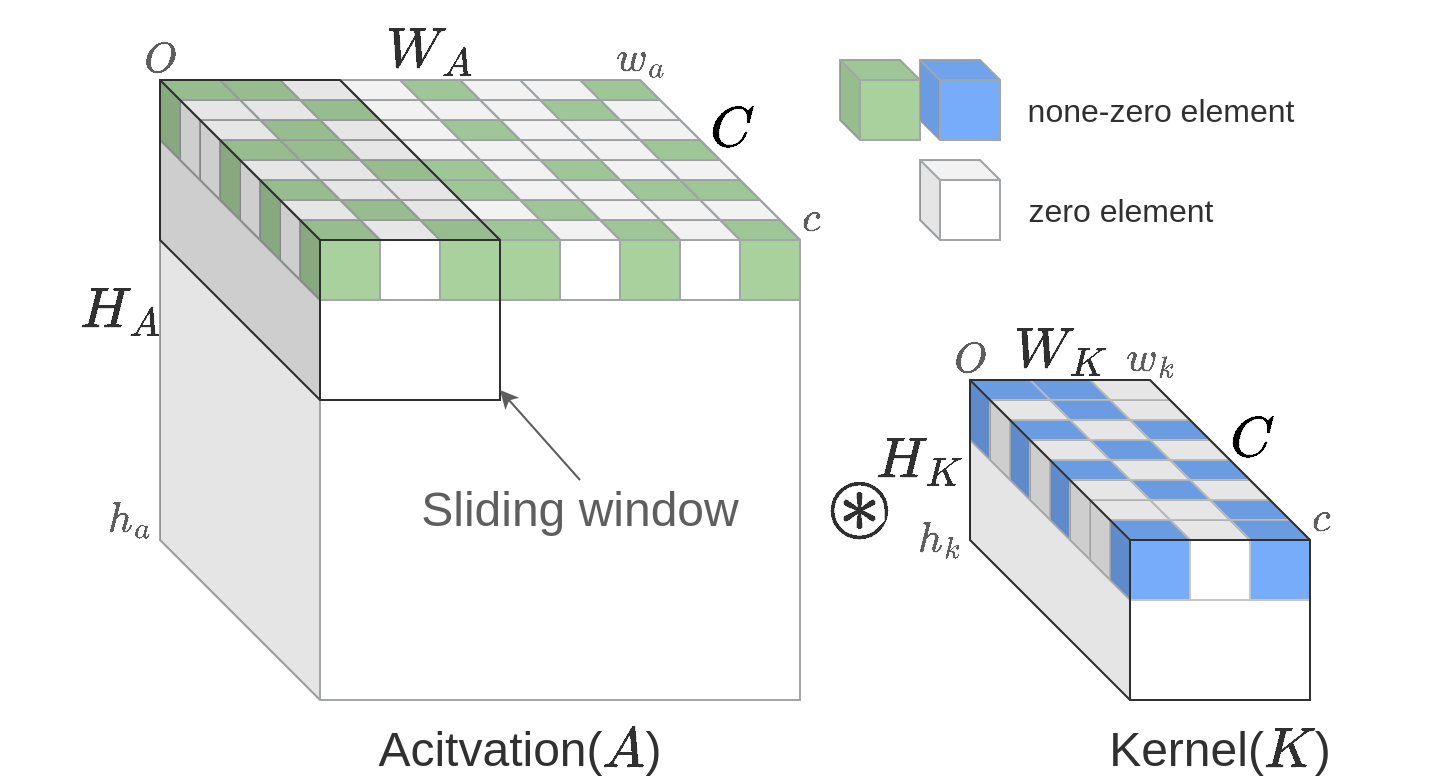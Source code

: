 <mxfile version="26.0.10">
  <diagram name="第 1 页" id="1qyMVIh-5OPETK_NTGqE">
    <mxGraphModel dx="1663" dy="442" grid="1" gridSize="10" guides="1" tooltips="1" connect="1" arrows="1" fold="1" page="1" pageScale="1" pageWidth="827" pageHeight="1169" math="1" shadow="0">
      <root>
        <mxCell id="0" />
        <mxCell id="1" parent="0" />
        <mxCell id="iUH99zcMU_aRpIpPgrOb-38" value="" style="group" vertex="1" connectable="0" parent="1">
          <mxGeometry x="-20" y="110" width="720" height="390" as="geometry" />
        </mxCell>
        <mxCell id="iUH99zcMU_aRpIpPgrOb-34" value="" style="group" vertex="1" connectable="0" parent="iUH99zcMU_aRpIpPgrOb-38">
          <mxGeometry x="420" y="30" width="240" height="90" as="geometry" />
        </mxCell>
        <mxCell id="iUH99zcMU_aRpIpPgrOb-27" value="" style="shape=cube;whiteSpace=wrap;html=1;boundedLbl=1;backgroundOutline=1;darkOpacity=0.05;darkOpacity2=0.1;size=10;strokeColor=#A3A6A9;" vertex="1" parent="iUH99zcMU_aRpIpPgrOb-34">
          <mxGeometry x="40" y="50" width="40" height="40" as="geometry" />
        </mxCell>
        <mxCell id="iUH99zcMU_aRpIpPgrOb-30" value="zero element" style="text;html=1;align=center;verticalAlign=middle;resizable=0;points=[];autosize=1;strokeColor=none;fillColor=none;fontColor=#303030;fontSize=16;" vertex="1" parent="iUH99zcMU_aRpIpPgrOb-34">
          <mxGeometry x="80" y="60" width="120" height="30" as="geometry" />
        </mxCell>
        <mxCell id="iUH99zcMU_aRpIpPgrOb-31" value="" style="shape=cube;whiteSpace=wrap;html=1;boundedLbl=1;backgroundOutline=1;darkOpacity=0.05;darkOpacity2=0.1;size=10;fillColor=#A8D19E;strokeColor=#A3A6A9;" vertex="1" parent="iUH99zcMU_aRpIpPgrOb-34">
          <mxGeometry width="40" height="40" as="geometry" />
        </mxCell>
        <mxCell id="iUH99zcMU_aRpIpPgrOb-32" value="" style="shape=cube;whiteSpace=wrap;html=1;boundedLbl=1;backgroundOutline=1;darkOpacity=0.05;darkOpacity2=0.1;size=10;fillColor=#77ACFA;strokeColor=#A3A6A9;" vertex="1" parent="iUH99zcMU_aRpIpPgrOb-34">
          <mxGeometry x="40" width="40" height="40" as="geometry" />
        </mxCell>
        <mxCell id="iUH99zcMU_aRpIpPgrOb-33" value="none-zero element" style="text;html=1;align=center;verticalAlign=middle;resizable=0;points=[];autosize=1;strokeColor=none;fillColor=none;fontColor=#303030;fontSize=16;" vertex="1" parent="iUH99zcMU_aRpIpPgrOb-34">
          <mxGeometry x="80" y="10" width="160" height="30" as="geometry" />
        </mxCell>
        <mxCell id="iUH99zcMU_aRpIpPgrOb-21" value="Kernel(\(K\))" style="text;html=1;align=center;verticalAlign=middle;whiteSpace=wrap;rounded=0;fontSize=24;fontColor=#303030;" vertex="1" parent="iUH99zcMU_aRpIpPgrOb-38">
          <mxGeometry x="520" y="360" width="180" height="30" as="geometry" />
        </mxCell>
        <mxCell id="iUH99zcMU_aRpIpPgrOb-35" value="" style="group" vertex="1" connectable="0" parent="iUH99zcMU_aRpIpPgrOb-38">
          <mxGeometry x="400" y="155" width="295" height="195" as="geometry" />
        </mxCell>
        <mxCell id="iUH99zcMU_aRpIpPgrOb-22" value="$$O$$" style="text;html=1;align=center;verticalAlign=middle;resizable=0;points=[];autosize=1;strokeColor=none;fillColor=none;fontSize=18;fontColor=#5E5E5E;" vertex="1" parent="iUH99zcMU_aRpIpPgrOb-35">
          <mxGeometry x="45" y="5" width="80" height="40" as="geometry" />
        </mxCell>
        <mxCell id="iUH99zcMU_aRpIpPgrOb-12" value="$$w_k$$" style="text;html=1;align=center;verticalAlign=middle;resizable=0;points=[];autosize=1;strokeColor=none;fillColor=none;fontSize=18;fontColor=#5E5E5E;" vertex="1" parent="iUH99zcMU_aRpIpPgrOb-35">
          <mxGeometry x="125" y="5" width="100" height="40" as="geometry" />
        </mxCell>
        <mxCell id="iUH99zcMU_aRpIpPgrOb-6" value="$$H_K$$" style="text;html=1;align=center;verticalAlign=middle;resizable=0;points=[];autosize=1;strokeColor=none;fillColor=none;fontSize=24;fontColor=#303030;" vertex="1" parent="iUH99zcMU_aRpIpPgrOb-35">
          <mxGeometry y="55" width="120" height="40" as="geometry" />
        </mxCell>
        <mxCell id="ZZ2-Vk3kk8kp50ai1rFV-563" value="" style="shape=cube;whiteSpace=wrap;html=1;boundedLbl=1;backgroundOutline=1;darkOpacity=0.05;darkOpacity2=0.1;size=10;strokeColor=#C6C6C6;" parent="iUH99zcMU_aRpIpPgrOb-35" vertex="1">
          <mxGeometry x="145" y="35" width="40" height="40" as="geometry" />
        </mxCell>
        <mxCell id="ZZ2-Vk3kk8kp50ai1rFV-564" value="" style="shape=cube;whiteSpace=wrap;html=1;boundedLbl=1;backgroundOutline=1;darkOpacity=0.05;darkOpacity2=0.1;size=10;strokeColor=#C6C6C6;" parent="iUH99zcMU_aRpIpPgrOb-35" vertex="1">
          <mxGeometry x="155" y="45" width="40" height="40" as="geometry" />
        </mxCell>
        <mxCell id="ZZ2-Vk3kk8kp50ai1rFV-565" value="" style="shape=cube;whiteSpace=wrap;html=1;boundedLbl=1;backgroundOutline=1;darkOpacity=0.05;darkOpacity2=0.1;size=10;fillColor=#77ACFA;strokeColor=#C6C6C6;" parent="iUH99zcMU_aRpIpPgrOb-35" vertex="1">
          <mxGeometry x="165" y="55" width="40" height="40" as="geometry" />
        </mxCell>
        <mxCell id="ZZ2-Vk3kk8kp50ai1rFV-566" value="" style="shape=cube;whiteSpace=wrap;html=1;boundedLbl=1;backgroundOutline=1;darkOpacity=0.05;darkOpacity2=0.1;size=10;strokeColor=#C6C6C6;" parent="iUH99zcMU_aRpIpPgrOb-35" vertex="1">
          <mxGeometry x="175" y="65" width="40" height="40" as="geometry" />
        </mxCell>
        <mxCell id="ZZ2-Vk3kk8kp50ai1rFV-575" value="" style="shape=cube;whiteSpace=wrap;html=1;boundedLbl=1;backgroundOutline=1;darkOpacity=0.05;darkOpacity2=0.1;size=10;fillColor=#77ACFA;strokeColor=#C6C6C6;" parent="iUH99zcMU_aRpIpPgrOb-35" vertex="1">
          <mxGeometry x="185" y="75" width="40" height="40" as="geometry" />
        </mxCell>
        <mxCell id="ZZ2-Vk3kk8kp50ai1rFV-576" value="" style="shape=cube;whiteSpace=wrap;html=1;boundedLbl=1;backgroundOutline=1;darkOpacity=0.05;darkOpacity2=0.1;size=10;strokeColor=#C6C6C6;" parent="iUH99zcMU_aRpIpPgrOb-35" vertex="1">
          <mxGeometry x="195" y="85" width="40" height="40" as="geometry" />
        </mxCell>
        <mxCell id="ZZ2-Vk3kk8kp50ai1rFV-577" value="" style="shape=cube;whiteSpace=wrap;html=1;boundedLbl=1;backgroundOutline=1;darkOpacity=0.05;darkOpacity2=0.1;size=10;fillColor=#77ACFA;strokeColor=#C6C6C6;" parent="iUH99zcMU_aRpIpPgrOb-35" vertex="1">
          <mxGeometry x="205" y="95" width="40" height="40" as="geometry" />
        </mxCell>
        <mxCell id="ZZ2-Vk3kk8kp50ai1rFV-578" value="" style="shape=cube;whiteSpace=wrap;html=1;boundedLbl=1;backgroundOutline=1;darkOpacity=0.05;darkOpacity2=0.1;size=10;fillColor=#77ACFA;strokeColor=#C6C6C6;" parent="iUH99zcMU_aRpIpPgrOb-35" vertex="1">
          <mxGeometry x="215" y="105" width="40" height="40" as="geometry" />
        </mxCell>
        <mxCell id="ZZ2-Vk3kk8kp50ai1rFV-579" value="" style="shape=cube;whiteSpace=wrap;html=1;boundedLbl=1;backgroundOutline=1;darkOpacity=0.05;darkOpacity2=0.1;size=10;fillColor=#77ACFA;strokeColor=#C6C6C6;" parent="iUH99zcMU_aRpIpPgrOb-35" vertex="1">
          <mxGeometry x="115" y="35" width="40" height="40" as="geometry" />
        </mxCell>
        <mxCell id="ZZ2-Vk3kk8kp50ai1rFV-580" value="" style="shape=cube;whiteSpace=wrap;html=1;boundedLbl=1;backgroundOutline=1;darkOpacity=0.05;darkOpacity2=0.1;size=10;fillColor=#77ACFA;strokeColor=#C6C6C6;" parent="iUH99zcMU_aRpIpPgrOb-35" vertex="1">
          <mxGeometry x="125" y="45" width="40" height="40" as="geometry" />
        </mxCell>
        <mxCell id="ZZ2-Vk3kk8kp50ai1rFV-581" value="" style="shape=cube;whiteSpace=wrap;html=1;boundedLbl=1;backgroundOutline=1;darkOpacity=0.05;darkOpacity2=0.1;size=10;strokeColor=#C6C6C6;" parent="iUH99zcMU_aRpIpPgrOb-35" vertex="1">
          <mxGeometry x="135" y="55" width="40" height="40" as="geometry" />
        </mxCell>
        <mxCell id="ZZ2-Vk3kk8kp50ai1rFV-582" value="" style="shape=cube;whiteSpace=wrap;html=1;boundedLbl=1;backgroundOutline=1;darkOpacity=0.05;darkOpacity2=0.1;size=10;fillColor=#77ACFA;strokeColor=#C6C6C6;" parent="iUH99zcMU_aRpIpPgrOb-35" vertex="1">
          <mxGeometry x="145" y="65" width="40" height="40" as="geometry" />
        </mxCell>
        <mxCell id="ZZ2-Vk3kk8kp50ai1rFV-583" value="" style="shape=cube;whiteSpace=wrap;html=1;boundedLbl=1;backgroundOutline=1;darkOpacity=0.05;darkOpacity2=0.1;size=10;strokeColor=#C6C6C6;" parent="iUH99zcMU_aRpIpPgrOb-35" vertex="1">
          <mxGeometry x="155" y="75" width="40" height="40" as="geometry" />
        </mxCell>
        <mxCell id="ZZ2-Vk3kk8kp50ai1rFV-584" value="" style="shape=cube;whiteSpace=wrap;html=1;boundedLbl=1;backgroundOutline=1;darkOpacity=0.05;darkOpacity2=0.1;size=10;fillColor=#77ACFA;strokeColor=#C6C6C6;" parent="iUH99zcMU_aRpIpPgrOb-35" vertex="1">
          <mxGeometry x="165" y="85" width="40" height="40" as="geometry" />
        </mxCell>
        <mxCell id="ZZ2-Vk3kk8kp50ai1rFV-585" value="" style="shape=cube;whiteSpace=wrap;html=1;boundedLbl=1;backgroundOutline=1;darkOpacity=0.05;darkOpacity2=0.1;size=10;strokeColor=#C6C6C6;" parent="iUH99zcMU_aRpIpPgrOb-35" vertex="1">
          <mxGeometry x="175" y="95" width="40" height="40" as="geometry" />
        </mxCell>
        <mxCell id="ZZ2-Vk3kk8kp50ai1rFV-586" value="" style="shape=cube;whiteSpace=wrap;html=1;boundedLbl=1;backgroundOutline=1;darkOpacity=0.05;darkOpacity2=0.1;size=10;strokeColor=#C6C6C6;" parent="iUH99zcMU_aRpIpPgrOb-35" vertex="1">
          <mxGeometry x="185" y="105" width="40" height="40" as="geometry" />
        </mxCell>
        <mxCell id="ZZ2-Vk3kk8kp50ai1rFV-587" value="" style="shape=cube;whiteSpace=wrap;html=1;boundedLbl=1;backgroundOutline=1;darkOpacity=0.05;darkOpacity2=0.1;size=10;fillColor=#77ACFA;strokeColor=#C6C6C6;" parent="iUH99zcMU_aRpIpPgrOb-35" vertex="1">
          <mxGeometry x="85" y="35" width="40" height="40" as="geometry" />
        </mxCell>
        <mxCell id="ZZ2-Vk3kk8kp50ai1rFV-588" value="" style="shape=cube;whiteSpace=wrap;html=1;boundedLbl=1;backgroundOutline=1;darkOpacity=0.05;darkOpacity2=0.1;size=10;strokeColor=#C6C6C6;" parent="iUH99zcMU_aRpIpPgrOb-35" vertex="1">
          <mxGeometry x="95" y="45" width="40" height="40" as="geometry" />
        </mxCell>
        <mxCell id="ZZ2-Vk3kk8kp50ai1rFV-589" value="" style="shape=cube;whiteSpace=wrap;html=1;boundedLbl=1;backgroundOutline=1;darkOpacity=0.05;darkOpacity2=0.1;size=10;fillColor=#77ACFA;strokeColor=#C6C6C6;" parent="iUH99zcMU_aRpIpPgrOb-35" vertex="1">
          <mxGeometry x="105" y="55" width="40" height="40" as="geometry" />
        </mxCell>
        <mxCell id="ZZ2-Vk3kk8kp50ai1rFV-590" value="" style="shape=cube;whiteSpace=wrap;html=1;boundedLbl=1;backgroundOutline=1;darkOpacity=0.05;darkOpacity2=0.1;size=10;strokeColor=#C6C6C6;" parent="iUH99zcMU_aRpIpPgrOb-35" vertex="1">
          <mxGeometry x="115" y="65" width="40" height="40" as="geometry" />
        </mxCell>
        <mxCell id="ZZ2-Vk3kk8kp50ai1rFV-591" value="" style="shape=cube;whiteSpace=wrap;html=1;boundedLbl=1;backgroundOutline=1;darkOpacity=0.05;darkOpacity2=0.1;size=10;fillColor=#77ACFA;strokeColor=#C6C6C6;" parent="iUH99zcMU_aRpIpPgrOb-35" vertex="1">
          <mxGeometry x="125" y="75" width="40" height="40" as="geometry" />
        </mxCell>
        <mxCell id="ZZ2-Vk3kk8kp50ai1rFV-592" value="" style="shape=cube;whiteSpace=wrap;html=1;boundedLbl=1;backgroundOutline=1;darkOpacity=0.05;darkOpacity2=0.1;size=10;fillColor=#FFFFFF;strokeColor=#C6C6C6;" parent="iUH99zcMU_aRpIpPgrOb-35" vertex="1">
          <mxGeometry x="135" y="85" width="40" height="40" as="geometry" />
        </mxCell>
        <mxCell id="ZZ2-Vk3kk8kp50ai1rFV-593" value="" style="shape=cube;whiteSpace=wrap;html=1;boundedLbl=1;backgroundOutline=1;darkOpacity=0.05;darkOpacity2=0.1;size=10;strokeColor=#C6C6C6;" parent="iUH99zcMU_aRpIpPgrOb-35" vertex="1">
          <mxGeometry x="145" y="95" width="40" height="40" as="geometry" />
        </mxCell>
        <mxCell id="ZZ2-Vk3kk8kp50ai1rFV-594" value="" style="shape=cube;whiteSpace=wrap;html=1;boundedLbl=1;backgroundOutline=1;darkOpacity=0.05;darkOpacity2=0.1;size=10;fillColor=#77ACFA;strokeColor=#C6C6C6;" parent="iUH99zcMU_aRpIpPgrOb-35" vertex="1">
          <mxGeometry x="155" y="105" width="40" height="40" as="geometry" />
        </mxCell>
        <mxCell id="ZZ2-Vk3kk8kp50ai1rFV-595" value="" style="shape=cube;whiteSpace=wrap;html=1;boundedLbl=1;backgroundOutline=1;darkOpacity=0.05;darkOpacity2=0.1;size=80;strokeColor=#303030;fillColor=none;" parent="iUH99zcMU_aRpIpPgrOb-35" vertex="1">
          <mxGeometry x="85" y="35" width="170" height="160" as="geometry" />
        </mxCell>
        <mxCell id="iUH99zcMU_aRpIpPgrOb-4" value="$$W_K$$" style="text;html=1;align=center;verticalAlign=middle;resizable=0;points=[];autosize=1;strokeColor=none;fillColor=none;fontSize=24;fontColor=#303030;" vertex="1" parent="iUH99zcMU_aRpIpPgrOb-35">
          <mxGeometry x="65" width="130" height="40" as="geometry" />
        </mxCell>
        <mxCell id="iUH99zcMU_aRpIpPgrOb-5" value="$$C$$" style="text;html=1;align=center;verticalAlign=middle;resizable=0;points=[];autosize=1;strokeColor=none;fillColor=none;fontSize=24;" vertex="1" parent="iUH99zcMU_aRpIpPgrOb-35">
          <mxGeometry x="180" y="45" width="90" height="40" as="geometry" />
        </mxCell>
        <mxCell id="iUH99zcMU_aRpIpPgrOb-13" value="$$c$$" style="text;html=1;align=center;verticalAlign=middle;resizable=0;points=[];autosize=1;strokeColor=none;fillColor=none;fontSize=18;fontColor=#5E5E5E;" vertex="1" parent="iUH99zcMU_aRpIpPgrOb-35">
          <mxGeometry x="225" y="85" width="70" height="40" as="geometry" />
        </mxCell>
        <mxCell id="iUH99zcMU_aRpIpPgrOb-14" value="$$h_k$$" style="text;html=1;align=center;verticalAlign=middle;resizable=0;points=[];autosize=1;strokeColor=none;fillColor=none;fontSize=18;fontColor=#5E5E5E;" vertex="1" parent="iUH99zcMU_aRpIpPgrOb-35">
          <mxGeometry x="25" y="95" width="90" height="40" as="geometry" />
        </mxCell>
        <mxCell id="iUH99zcMU_aRpIpPgrOb-26" value="$$\circledast$$" style="text;html=1;align=center;verticalAlign=middle;whiteSpace=wrap;rounded=0;fontSize=36;fontColor=#303030;" vertex="1" parent="iUH99zcMU_aRpIpPgrOb-35">
          <mxGeometry y="82.5" width="60" height="30" as="geometry" />
        </mxCell>
        <mxCell id="iUH99zcMU_aRpIpPgrOb-19" value="Acitvation(\(A\))" style="text;html=1;align=center;verticalAlign=middle;whiteSpace=wrap;rounded=0;fontSize=24;fontColor=#303030;" vertex="1" parent="iUH99zcMU_aRpIpPgrOb-38">
          <mxGeometry x="170" y="360" width="180" height="30" as="geometry" />
        </mxCell>
        <mxCell id="iUH99zcMU_aRpIpPgrOb-36" value="" style="group" vertex="1" connectable="0" parent="iUH99zcMU_aRpIpPgrOb-38">
          <mxGeometry width="473.5" height="350" as="geometry" />
        </mxCell>
        <mxCell id="ZZ2-Vk3kk8kp50ai1rFV-561" value="" style="shape=cube;whiteSpace=wrap;html=1;boundedLbl=1;backgroundOutline=1;darkOpacity=0.05;darkOpacity2=0.1;size=80;strokeColor=#A3A6A9;" parent="iUH99zcMU_aRpIpPgrOb-36" vertex="1">
          <mxGeometry x="80" y="40" width="320" height="310" as="geometry" />
        </mxCell>
        <mxCell id="ZZ2-Vk3kk8kp50ai1rFV-2" value="" style="shape=cube;whiteSpace=wrap;html=1;boundedLbl=1;backgroundOutline=1;darkOpacity=0.05;darkOpacity2=0.1;size=10;fillColor=#A8D19E;strokeColor=#A3A6A9;" parent="iUH99zcMU_aRpIpPgrOb-36" vertex="1">
          <mxGeometry x="290" y="40" width="40" height="40" as="geometry" />
        </mxCell>
        <mxCell id="ZZ2-Vk3kk8kp50ai1rFV-8" value="" style="shape=cube;whiteSpace=wrap;html=1;boundedLbl=1;backgroundOutline=1;darkOpacity=0.05;darkOpacity2=0.1;size=10;strokeColor=#A3A6A9;" parent="iUH99zcMU_aRpIpPgrOb-36" vertex="1">
          <mxGeometry x="300" y="50" width="40" height="40" as="geometry" />
        </mxCell>
        <mxCell id="ZZ2-Vk3kk8kp50ai1rFV-9" value="" style="shape=cube;whiteSpace=wrap;html=1;boundedLbl=1;backgroundOutline=1;darkOpacity=0.05;darkOpacity2=0.1;size=10;strokeColor=#A3A6A9;" parent="iUH99zcMU_aRpIpPgrOb-36" vertex="1">
          <mxGeometry x="310" y="60" width="40" height="40" as="geometry" />
        </mxCell>
        <mxCell id="ZZ2-Vk3kk8kp50ai1rFV-10" value="" style="shape=cube;whiteSpace=wrap;html=1;boundedLbl=1;backgroundOutline=1;darkOpacity=0.05;darkOpacity2=0.1;size=10;strokeColor=#A3A6A9;" parent="iUH99zcMU_aRpIpPgrOb-36" vertex="1">
          <mxGeometry x="320" y="70" width="40" height="40" as="geometry" />
        </mxCell>
        <mxCell id="ZZ2-Vk3kk8kp50ai1rFV-11" value="" style="shape=cube;whiteSpace=wrap;html=1;boundedLbl=1;backgroundOutline=1;darkOpacity=0.05;darkOpacity2=0.1;size=10;strokeColor=#A3A6A9;" parent="iUH99zcMU_aRpIpPgrOb-36" vertex="1">
          <mxGeometry x="330" y="80" width="40" height="40" as="geometry" />
        </mxCell>
        <mxCell id="ZZ2-Vk3kk8kp50ai1rFV-12" value="" style="shape=cube;whiteSpace=wrap;html=1;boundedLbl=1;backgroundOutline=1;darkOpacity=0.05;darkOpacity2=0.1;size=10;strokeColor=#A3A6A9;" parent="iUH99zcMU_aRpIpPgrOb-36" vertex="1">
          <mxGeometry x="340" y="90" width="40" height="40" as="geometry" />
        </mxCell>
        <mxCell id="ZZ2-Vk3kk8kp50ai1rFV-13" value="" style="shape=cube;whiteSpace=wrap;html=1;boundedLbl=1;backgroundOutline=1;darkOpacity=0.05;darkOpacity2=0.1;size=10;strokeColor=#A3A6A9;" parent="iUH99zcMU_aRpIpPgrOb-36" vertex="1">
          <mxGeometry x="350" y="100" width="40" height="40" as="geometry" />
        </mxCell>
        <mxCell id="ZZ2-Vk3kk8kp50ai1rFV-14" value="" style="shape=cube;whiteSpace=wrap;html=1;boundedLbl=1;backgroundOutline=1;darkOpacity=0.05;darkOpacity2=0.1;size=10;strokeColor=#A3A6A9;" parent="iUH99zcMU_aRpIpPgrOb-36" vertex="1">
          <mxGeometry x="360" y="110" width="40" height="40" as="geometry" />
        </mxCell>
        <mxCell id="ZZ2-Vk3kk8kp50ai1rFV-15" value="" style="shape=cube;whiteSpace=wrap;html=1;boundedLbl=1;backgroundOutline=1;darkOpacity=0.05;darkOpacity2=0.1;size=10;strokeColor=#A3A6A9;" parent="iUH99zcMU_aRpIpPgrOb-36" vertex="1">
          <mxGeometry x="300" y="50" width="40" height="40" as="geometry" />
        </mxCell>
        <mxCell id="ZZ2-Vk3kk8kp50ai1rFV-16" value="" style="shape=cube;whiteSpace=wrap;html=1;boundedLbl=1;backgroundOutline=1;darkOpacity=0.05;darkOpacity2=0.1;size=10;strokeColor=#A3A6A9;" parent="iUH99zcMU_aRpIpPgrOb-36" vertex="1">
          <mxGeometry x="310" y="60" width="40" height="40" as="geometry" />
        </mxCell>
        <mxCell id="ZZ2-Vk3kk8kp50ai1rFV-17" value="" style="shape=cube;whiteSpace=wrap;html=1;boundedLbl=1;backgroundOutline=1;darkOpacity=0.05;darkOpacity2=0.1;size=10;fillColor=#A8D19E;strokeColor=#A3A6A9;" parent="iUH99zcMU_aRpIpPgrOb-36" vertex="1">
          <mxGeometry x="320" y="70" width="40" height="40" as="geometry" />
        </mxCell>
        <mxCell id="ZZ2-Vk3kk8kp50ai1rFV-18" value="" style="shape=cube;whiteSpace=wrap;html=1;boundedLbl=1;backgroundOutline=1;darkOpacity=0.05;darkOpacity2=0.1;size=10;strokeColor=#A3A6A9;" parent="iUH99zcMU_aRpIpPgrOb-36" vertex="1">
          <mxGeometry x="330" y="80" width="40" height="40" as="geometry" />
        </mxCell>
        <mxCell id="ZZ2-Vk3kk8kp50ai1rFV-19" value="" style="shape=cube;whiteSpace=wrap;html=1;boundedLbl=1;backgroundOutline=1;darkOpacity=0.05;darkOpacity2=0.1;size=10;fillColor=#A8D19E;strokeColor=#A3A6A9;" parent="iUH99zcMU_aRpIpPgrOb-36" vertex="1">
          <mxGeometry x="340" y="90" width="40" height="40" as="geometry" />
        </mxCell>
        <mxCell id="ZZ2-Vk3kk8kp50ai1rFV-20" value="" style="shape=cube;whiteSpace=wrap;html=1;boundedLbl=1;backgroundOutline=1;darkOpacity=0.05;darkOpacity2=0.1;size=10;strokeColor=#A3A6A9;" parent="iUH99zcMU_aRpIpPgrOb-36" vertex="1">
          <mxGeometry x="350" y="100" width="40" height="40" as="geometry" />
        </mxCell>
        <mxCell id="ZZ2-Vk3kk8kp50ai1rFV-21" value="" style="shape=cube;whiteSpace=wrap;html=1;boundedLbl=1;backgroundOutline=1;darkOpacity=0.05;darkOpacity2=0.1;size=10;fillColor=#A8D19E;strokeColor=#A3A6A9;" parent="iUH99zcMU_aRpIpPgrOb-36" vertex="1">
          <mxGeometry x="360" y="110" width="40" height="40" as="geometry" />
        </mxCell>
        <mxCell id="ZZ2-Vk3kk8kp50ai1rFV-31" value="" style="shape=cube;whiteSpace=wrap;html=1;boundedLbl=1;backgroundOutline=1;darkOpacity=0.05;darkOpacity2=0.1;size=10;strokeColor=#A3A6A9;" parent="iUH99zcMU_aRpIpPgrOb-36" vertex="1">
          <mxGeometry x="260" y="40" width="40" height="40" as="geometry" />
        </mxCell>
        <mxCell id="ZZ2-Vk3kk8kp50ai1rFV-32" value="" style="shape=cube;whiteSpace=wrap;html=1;boundedLbl=1;backgroundOutline=1;darkOpacity=0.05;darkOpacity2=0.1;size=10;strokeColor=#A3A6A9;" parent="iUH99zcMU_aRpIpPgrOb-36" vertex="1">
          <mxGeometry x="270" y="50" width="40" height="40" as="geometry" />
        </mxCell>
        <mxCell id="ZZ2-Vk3kk8kp50ai1rFV-33" value="" style="shape=cube;whiteSpace=wrap;html=1;boundedLbl=1;backgroundOutline=1;darkOpacity=0.05;darkOpacity2=0.1;size=10;strokeColor=#A3A6A9;" parent="iUH99zcMU_aRpIpPgrOb-36" vertex="1">
          <mxGeometry x="280" y="60" width="40" height="40" as="geometry" />
        </mxCell>
        <mxCell id="ZZ2-Vk3kk8kp50ai1rFV-34" value="" style="shape=cube;whiteSpace=wrap;html=1;boundedLbl=1;backgroundOutline=1;darkOpacity=0.05;darkOpacity2=0.1;size=10;strokeColor=#A3A6A9;" parent="iUH99zcMU_aRpIpPgrOb-36" vertex="1">
          <mxGeometry x="290" y="70" width="40" height="40" as="geometry" />
        </mxCell>
        <mxCell id="ZZ2-Vk3kk8kp50ai1rFV-35" value="" style="shape=cube;whiteSpace=wrap;html=1;boundedLbl=1;backgroundOutline=1;darkOpacity=0.05;darkOpacity2=0.1;size=10;strokeColor=#A3A6A9;" parent="iUH99zcMU_aRpIpPgrOb-36" vertex="1">
          <mxGeometry x="300" y="80" width="40" height="40" as="geometry" />
        </mxCell>
        <mxCell id="ZZ2-Vk3kk8kp50ai1rFV-36" value="" style="shape=cube;whiteSpace=wrap;html=1;boundedLbl=1;backgroundOutline=1;darkOpacity=0.05;darkOpacity2=0.1;size=10;strokeColor=#A3A6A9;" parent="iUH99zcMU_aRpIpPgrOb-36" vertex="1">
          <mxGeometry x="310" y="90" width="40" height="40" as="geometry" />
        </mxCell>
        <mxCell id="ZZ2-Vk3kk8kp50ai1rFV-37" value="" style="shape=cube;whiteSpace=wrap;html=1;boundedLbl=1;backgroundOutline=1;darkOpacity=0.05;darkOpacity2=0.1;size=10;strokeColor=#A3A6A9;" parent="iUH99zcMU_aRpIpPgrOb-36" vertex="1">
          <mxGeometry x="320" y="100" width="40" height="40" as="geometry" />
        </mxCell>
        <mxCell id="ZZ2-Vk3kk8kp50ai1rFV-38" value="" style="shape=cube;whiteSpace=wrap;html=1;boundedLbl=1;backgroundOutline=1;darkOpacity=0.05;darkOpacity2=0.1;size=10;strokeColor=#A3A6A9;" parent="iUH99zcMU_aRpIpPgrOb-36" vertex="1">
          <mxGeometry x="330" y="110" width="40" height="40" as="geometry" />
        </mxCell>
        <mxCell id="ZZ2-Vk3kk8kp50ai1rFV-39" value="" style="shape=cube;whiteSpace=wrap;html=1;boundedLbl=1;backgroundOutline=1;darkOpacity=0.05;darkOpacity2=0.1;size=10;fillColor=#A8D19E;strokeColor=#A3A6A9;" parent="iUH99zcMU_aRpIpPgrOb-36" vertex="1">
          <mxGeometry x="270" y="50" width="40" height="40" as="geometry" />
        </mxCell>
        <mxCell id="ZZ2-Vk3kk8kp50ai1rFV-40" value="" style="shape=cube;whiteSpace=wrap;html=1;boundedLbl=1;backgroundOutline=1;darkOpacity=0.05;darkOpacity2=0.1;size=10;strokeColor=#A3A6A9;" parent="iUH99zcMU_aRpIpPgrOb-36" vertex="1">
          <mxGeometry x="280" y="60" width="40" height="40" as="geometry" />
        </mxCell>
        <mxCell id="ZZ2-Vk3kk8kp50ai1rFV-41" value="" style="shape=cube;whiteSpace=wrap;html=1;boundedLbl=1;backgroundOutline=1;darkOpacity=0.05;darkOpacity2=0.1;size=10;strokeColor=#A3A6A9;" parent="iUH99zcMU_aRpIpPgrOb-36" vertex="1">
          <mxGeometry x="290" y="70" width="40" height="40" as="geometry" />
        </mxCell>
        <mxCell id="ZZ2-Vk3kk8kp50ai1rFV-42" value="" style="shape=cube;whiteSpace=wrap;html=1;boundedLbl=1;backgroundOutline=1;darkOpacity=0.05;darkOpacity2=0.1;size=10;strokeColor=#A3A6A9;" parent="iUH99zcMU_aRpIpPgrOb-36" vertex="1">
          <mxGeometry x="300" y="80" width="40" height="40" as="geometry" />
        </mxCell>
        <mxCell id="ZZ2-Vk3kk8kp50ai1rFV-43" value="" style="shape=cube;whiteSpace=wrap;html=1;boundedLbl=1;backgroundOutline=1;darkOpacity=0.05;darkOpacity2=0.1;size=10;fillColor=#A8D19E;strokeColor=#A3A6A9;" parent="iUH99zcMU_aRpIpPgrOb-36" vertex="1">
          <mxGeometry x="310" y="90" width="40" height="40" as="geometry" />
        </mxCell>
        <mxCell id="ZZ2-Vk3kk8kp50ai1rFV-44" value="" style="shape=cube;whiteSpace=wrap;html=1;boundedLbl=1;backgroundOutline=1;darkOpacity=0.05;darkOpacity2=0.1;size=10;strokeColor=#A3A6A9;" parent="iUH99zcMU_aRpIpPgrOb-36" vertex="1">
          <mxGeometry x="320" y="100" width="40" height="40" as="geometry" />
        </mxCell>
        <mxCell id="ZZ2-Vk3kk8kp50ai1rFV-45" value="" style="shape=cube;whiteSpace=wrap;html=1;boundedLbl=1;backgroundOutline=1;darkOpacity=0.05;darkOpacity2=0.1;size=10;strokeColor=#A3A6A9;" parent="iUH99zcMU_aRpIpPgrOb-36" vertex="1">
          <mxGeometry x="330" y="110" width="40" height="40" as="geometry" />
        </mxCell>
        <mxCell id="ZZ2-Vk3kk8kp50ai1rFV-63" value="" style="shape=cube;whiteSpace=wrap;html=1;boundedLbl=1;backgroundOutline=1;darkOpacity=0.05;darkOpacity2=0.1;size=10;strokeColor=#A3A6A9;" parent="iUH99zcMU_aRpIpPgrOb-36" vertex="1">
          <mxGeometry x="230" y="40" width="40" height="40" as="geometry" />
        </mxCell>
        <mxCell id="ZZ2-Vk3kk8kp50ai1rFV-64" value="" style="shape=cube;whiteSpace=wrap;html=1;boundedLbl=1;backgroundOutline=1;darkOpacity=0.05;darkOpacity2=0.1;size=10;strokeColor=#A3A6A9;" parent="iUH99zcMU_aRpIpPgrOb-36" vertex="1">
          <mxGeometry x="240" y="50" width="40" height="40" as="geometry" />
        </mxCell>
        <mxCell id="ZZ2-Vk3kk8kp50ai1rFV-65" value="" style="shape=cube;whiteSpace=wrap;html=1;boundedLbl=1;backgroundOutline=1;darkOpacity=0.05;darkOpacity2=0.1;size=10;strokeColor=#A3A6A9;" parent="iUH99zcMU_aRpIpPgrOb-36" vertex="1">
          <mxGeometry x="250" y="60" width="40" height="40" as="geometry" />
        </mxCell>
        <mxCell id="ZZ2-Vk3kk8kp50ai1rFV-66" value="" style="shape=cube;whiteSpace=wrap;html=1;boundedLbl=1;backgroundOutline=1;darkOpacity=0.05;darkOpacity2=0.1;size=10;strokeColor=#A3A6A9;" parent="iUH99zcMU_aRpIpPgrOb-36" vertex="1">
          <mxGeometry x="260" y="70" width="40" height="40" as="geometry" />
        </mxCell>
        <mxCell id="ZZ2-Vk3kk8kp50ai1rFV-67" value="" style="shape=cube;whiteSpace=wrap;html=1;boundedLbl=1;backgroundOutline=1;darkOpacity=0.05;darkOpacity2=0.1;size=10;strokeColor=#A3A6A9;" parent="iUH99zcMU_aRpIpPgrOb-36" vertex="1">
          <mxGeometry x="270" y="80" width="40" height="40" as="geometry" />
        </mxCell>
        <mxCell id="ZZ2-Vk3kk8kp50ai1rFV-68" value="" style="shape=cube;whiteSpace=wrap;html=1;boundedLbl=1;backgroundOutline=1;darkOpacity=0.05;darkOpacity2=0.1;size=10;strokeColor=#A3A6A9;" parent="iUH99zcMU_aRpIpPgrOb-36" vertex="1">
          <mxGeometry x="280" y="90" width="40" height="40" as="geometry" />
        </mxCell>
        <mxCell id="ZZ2-Vk3kk8kp50ai1rFV-69" value="" style="shape=cube;whiteSpace=wrap;html=1;boundedLbl=1;backgroundOutline=1;darkOpacity=0.05;darkOpacity2=0.1;size=10;strokeColor=#A3A6A9;" parent="iUH99zcMU_aRpIpPgrOb-36" vertex="1">
          <mxGeometry x="290" y="100" width="40" height="40" as="geometry" />
        </mxCell>
        <mxCell id="ZZ2-Vk3kk8kp50ai1rFV-70" value="" style="shape=cube;whiteSpace=wrap;html=1;boundedLbl=1;backgroundOutline=1;darkOpacity=0.05;darkOpacity2=0.1;size=10;strokeColor=#A3A6A9;" parent="iUH99zcMU_aRpIpPgrOb-36" vertex="1">
          <mxGeometry x="300" y="110" width="40" height="40" as="geometry" />
        </mxCell>
        <mxCell id="ZZ2-Vk3kk8kp50ai1rFV-71" value="" style="shape=cube;whiteSpace=wrap;html=1;boundedLbl=1;backgroundOutline=1;darkOpacity=0.05;darkOpacity2=0.1;size=10;strokeColor=#A3A6A9;" parent="iUH99zcMU_aRpIpPgrOb-36" vertex="1">
          <mxGeometry x="240" y="50" width="40" height="40" as="geometry" />
        </mxCell>
        <mxCell id="ZZ2-Vk3kk8kp50ai1rFV-72" value="" style="shape=cube;whiteSpace=wrap;html=1;boundedLbl=1;backgroundOutline=1;darkOpacity=0.05;darkOpacity2=0.1;size=10;strokeColor=#A3A6A9;" parent="iUH99zcMU_aRpIpPgrOb-36" vertex="1">
          <mxGeometry x="250" y="60" width="40" height="40" as="geometry" />
        </mxCell>
        <mxCell id="ZZ2-Vk3kk8kp50ai1rFV-73" value="" style="shape=cube;whiteSpace=wrap;html=1;boundedLbl=1;backgroundOutline=1;darkOpacity=0.05;darkOpacity2=0.1;size=10;strokeColor=#A3A6A9;" parent="iUH99zcMU_aRpIpPgrOb-36" vertex="1">
          <mxGeometry x="260" y="70" width="40" height="40" as="geometry" />
        </mxCell>
        <mxCell id="ZZ2-Vk3kk8kp50ai1rFV-74" value="" style="shape=cube;whiteSpace=wrap;html=1;boundedLbl=1;backgroundOutline=1;darkOpacity=0.05;darkOpacity2=0.1;size=10;fillColor=#A8D19E;strokeColor=#A3A6A9;" parent="iUH99zcMU_aRpIpPgrOb-36" vertex="1">
          <mxGeometry x="270" y="80" width="40" height="40" as="geometry" />
        </mxCell>
        <mxCell id="ZZ2-Vk3kk8kp50ai1rFV-75" value="" style="shape=cube;whiteSpace=wrap;html=1;boundedLbl=1;backgroundOutline=1;darkOpacity=0.05;darkOpacity2=0.1;size=10;strokeColor=#A3A6A9;" parent="iUH99zcMU_aRpIpPgrOb-36" vertex="1">
          <mxGeometry x="280" y="90" width="40" height="40" as="geometry" />
        </mxCell>
        <mxCell id="ZZ2-Vk3kk8kp50ai1rFV-76" value="" style="shape=cube;whiteSpace=wrap;html=1;boundedLbl=1;backgroundOutline=1;darkOpacity=0.05;darkOpacity2=0.1;size=10;strokeColor=#A3A6A9;" parent="iUH99zcMU_aRpIpPgrOb-36" vertex="1">
          <mxGeometry x="290" y="100" width="40" height="40" as="geometry" />
        </mxCell>
        <mxCell id="ZZ2-Vk3kk8kp50ai1rFV-77" value="" style="shape=cube;whiteSpace=wrap;html=1;boundedLbl=1;backgroundOutline=1;darkOpacity=0.05;darkOpacity2=0.1;size=10;fillColor=#A8D19E;strokeColor=#A3A6A9;" parent="iUH99zcMU_aRpIpPgrOb-36" vertex="1">
          <mxGeometry x="300" y="110" width="40" height="40" as="geometry" />
        </mxCell>
        <mxCell id="ZZ2-Vk3kk8kp50ai1rFV-79" value="" style="shape=cube;whiteSpace=wrap;html=1;boundedLbl=1;backgroundOutline=1;darkOpacity=0.05;darkOpacity2=0.1;size=10;fillColor=#A8D19E;strokeColor=#A3A6A9;" parent="iUH99zcMU_aRpIpPgrOb-36" vertex="1">
          <mxGeometry x="200" y="40" width="40" height="40" as="geometry" />
        </mxCell>
        <mxCell id="ZZ2-Vk3kk8kp50ai1rFV-80" value="" style="shape=cube;whiteSpace=wrap;html=1;boundedLbl=1;backgroundOutline=1;darkOpacity=0.05;darkOpacity2=0.1;size=10;strokeColor=#A3A6A9;" parent="iUH99zcMU_aRpIpPgrOb-36" vertex="1">
          <mxGeometry x="210" y="50" width="40" height="40" as="geometry" />
        </mxCell>
        <mxCell id="ZZ2-Vk3kk8kp50ai1rFV-81" value="" style="shape=cube;whiteSpace=wrap;html=1;boundedLbl=1;backgroundOutline=1;darkOpacity=0.05;darkOpacity2=0.1;size=10;strokeColor=#A3A6A9;" parent="iUH99zcMU_aRpIpPgrOb-36" vertex="1">
          <mxGeometry x="220" y="60" width="40" height="40" as="geometry" />
        </mxCell>
        <mxCell id="ZZ2-Vk3kk8kp50ai1rFV-82" value="" style="shape=cube;whiteSpace=wrap;html=1;boundedLbl=1;backgroundOutline=1;darkOpacity=0.05;darkOpacity2=0.1;size=10;strokeColor=#A3A6A9;" parent="iUH99zcMU_aRpIpPgrOb-36" vertex="1">
          <mxGeometry x="230" y="70" width="40" height="40" as="geometry" />
        </mxCell>
        <mxCell id="ZZ2-Vk3kk8kp50ai1rFV-83" value="" style="shape=cube;whiteSpace=wrap;html=1;boundedLbl=1;backgroundOutline=1;darkOpacity=0.05;darkOpacity2=0.1;size=10;strokeColor=#A3A6A9;" parent="iUH99zcMU_aRpIpPgrOb-36" vertex="1">
          <mxGeometry x="240" y="80" width="40" height="40" as="geometry" />
        </mxCell>
        <mxCell id="ZZ2-Vk3kk8kp50ai1rFV-84" value="" style="shape=cube;whiteSpace=wrap;html=1;boundedLbl=1;backgroundOutline=1;darkOpacity=0.05;darkOpacity2=0.1;size=10;strokeColor=#A3A6A9;" parent="iUH99zcMU_aRpIpPgrOb-36" vertex="1">
          <mxGeometry x="250" y="90" width="40" height="40" as="geometry" />
        </mxCell>
        <mxCell id="ZZ2-Vk3kk8kp50ai1rFV-85" value="" style="shape=cube;whiteSpace=wrap;html=1;boundedLbl=1;backgroundOutline=1;darkOpacity=0.05;darkOpacity2=0.1;size=10;strokeColor=#A3A6A9;" parent="iUH99zcMU_aRpIpPgrOb-36" vertex="1">
          <mxGeometry x="260" y="100" width="40" height="40" as="geometry" />
        </mxCell>
        <mxCell id="ZZ2-Vk3kk8kp50ai1rFV-86" value="" style="shape=cube;whiteSpace=wrap;html=1;boundedLbl=1;backgroundOutline=1;darkOpacity=0.05;darkOpacity2=0.1;size=10;strokeColor=#A3A6A9;" parent="iUH99zcMU_aRpIpPgrOb-36" vertex="1">
          <mxGeometry x="270" y="110" width="40" height="40" as="geometry" />
        </mxCell>
        <mxCell id="ZZ2-Vk3kk8kp50ai1rFV-87" value="" style="shape=cube;whiteSpace=wrap;html=1;boundedLbl=1;backgroundOutline=1;darkOpacity=0.05;darkOpacity2=0.1;size=10;strokeColor=#A3A6A9;" parent="iUH99zcMU_aRpIpPgrOb-36" vertex="1">
          <mxGeometry x="210" y="50" width="40" height="40" as="geometry" />
        </mxCell>
        <mxCell id="ZZ2-Vk3kk8kp50ai1rFV-88" value="" style="shape=cube;whiteSpace=wrap;html=1;boundedLbl=1;backgroundOutline=1;darkOpacity=0.05;darkOpacity2=0.1;size=10;fillColor=#A8D19E;strokeColor=#A3A6A9;" parent="iUH99zcMU_aRpIpPgrOb-36" vertex="1">
          <mxGeometry x="220" y="60" width="40" height="40" as="geometry" />
        </mxCell>
        <mxCell id="ZZ2-Vk3kk8kp50ai1rFV-89" value="" style="shape=cube;whiteSpace=wrap;html=1;boundedLbl=1;backgroundOutline=1;darkOpacity=0.05;darkOpacity2=0.1;size=10;strokeColor=#A3A6A9;" parent="iUH99zcMU_aRpIpPgrOb-36" vertex="1">
          <mxGeometry x="230" y="70" width="40" height="40" as="geometry" />
        </mxCell>
        <mxCell id="ZZ2-Vk3kk8kp50ai1rFV-90" value="" style="shape=cube;whiteSpace=wrap;html=1;boundedLbl=1;backgroundOutline=1;darkOpacity=0.05;darkOpacity2=0.1;size=10;strokeColor=#A3A6A9;" parent="iUH99zcMU_aRpIpPgrOb-36" vertex="1">
          <mxGeometry x="240" y="80" width="40" height="40" as="geometry" />
        </mxCell>
        <mxCell id="ZZ2-Vk3kk8kp50ai1rFV-91" value="" style="shape=cube;whiteSpace=wrap;html=1;boundedLbl=1;backgroundOutline=1;darkOpacity=0.05;darkOpacity2=0.1;size=10;strokeColor=#A3A6A9;" parent="iUH99zcMU_aRpIpPgrOb-36" vertex="1">
          <mxGeometry x="250" y="90" width="40" height="40" as="geometry" />
        </mxCell>
        <mxCell id="ZZ2-Vk3kk8kp50ai1rFV-92" value="" style="shape=cube;whiteSpace=wrap;html=1;boundedLbl=1;backgroundOutline=1;darkOpacity=0.05;darkOpacity2=0.1;size=10;fillColor=#A8D19E;strokeColor=#A3A6A9;" parent="iUH99zcMU_aRpIpPgrOb-36" vertex="1">
          <mxGeometry x="260" y="100" width="40" height="40" as="geometry" />
        </mxCell>
        <mxCell id="ZZ2-Vk3kk8kp50ai1rFV-93" value="" style="shape=cube;whiteSpace=wrap;html=1;boundedLbl=1;backgroundOutline=1;darkOpacity=0.05;darkOpacity2=0.1;size=10;strokeColor=#A3A6A9;" parent="iUH99zcMU_aRpIpPgrOb-36" vertex="1">
          <mxGeometry x="270" y="110" width="40" height="40" as="geometry" />
        </mxCell>
        <mxCell id="ZZ2-Vk3kk8kp50ai1rFV-95" value="" style="shape=cube;whiteSpace=wrap;html=1;boundedLbl=1;backgroundOutline=1;darkOpacity=0.05;darkOpacity2=0.1;size=10;strokeColor=#A3A6A9;" parent="iUH99zcMU_aRpIpPgrOb-36" vertex="1">
          <mxGeometry x="170" y="40" width="40" height="40" as="geometry" />
        </mxCell>
        <mxCell id="ZZ2-Vk3kk8kp50ai1rFV-96" value="" style="shape=cube;whiteSpace=wrap;html=1;boundedLbl=1;backgroundOutline=1;darkOpacity=0.05;darkOpacity2=0.1;size=10;strokeColor=#A3A6A9;" parent="iUH99zcMU_aRpIpPgrOb-36" vertex="1">
          <mxGeometry x="180" y="50" width="40" height="40" as="geometry" />
        </mxCell>
        <mxCell id="ZZ2-Vk3kk8kp50ai1rFV-97" value="" style="shape=cube;whiteSpace=wrap;html=1;boundedLbl=1;backgroundOutline=1;darkOpacity=0.05;darkOpacity2=0.1;size=10;strokeColor=#A3A6A9;" parent="iUH99zcMU_aRpIpPgrOb-36" vertex="1">
          <mxGeometry x="190" y="60" width="40" height="40" as="geometry" />
        </mxCell>
        <mxCell id="ZZ2-Vk3kk8kp50ai1rFV-98" value="" style="shape=cube;whiteSpace=wrap;html=1;boundedLbl=1;backgroundOutline=1;darkOpacity=0.05;darkOpacity2=0.1;size=10;strokeColor=#A3A6A9;" parent="iUH99zcMU_aRpIpPgrOb-36" vertex="1">
          <mxGeometry x="200" y="70" width="40" height="40" as="geometry" />
        </mxCell>
        <mxCell id="ZZ2-Vk3kk8kp50ai1rFV-99" value="" style="shape=cube;whiteSpace=wrap;html=1;boundedLbl=1;backgroundOutline=1;darkOpacity=0.05;darkOpacity2=0.1;size=10;strokeColor=#A3A6A9;" parent="iUH99zcMU_aRpIpPgrOb-36" vertex="1">
          <mxGeometry x="210" y="80" width="40" height="40" as="geometry" />
        </mxCell>
        <mxCell id="ZZ2-Vk3kk8kp50ai1rFV-100" value="" style="shape=cube;whiteSpace=wrap;html=1;boundedLbl=1;backgroundOutline=1;darkOpacity=0.05;darkOpacity2=0.1;size=10;strokeColor=#A3A6A9;" parent="iUH99zcMU_aRpIpPgrOb-36" vertex="1">
          <mxGeometry x="220" y="90" width="40" height="40" as="geometry" />
        </mxCell>
        <mxCell id="ZZ2-Vk3kk8kp50ai1rFV-101" value="" style="shape=cube;whiteSpace=wrap;html=1;boundedLbl=1;backgroundOutline=1;darkOpacity=0.05;darkOpacity2=0.1;size=10;strokeColor=#A3A6A9;" parent="iUH99zcMU_aRpIpPgrOb-36" vertex="1">
          <mxGeometry x="230" y="100" width="40" height="40" as="geometry" />
        </mxCell>
        <mxCell id="ZZ2-Vk3kk8kp50ai1rFV-102" value="" style="shape=cube;whiteSpace=wrap;html=1;boundedLbl=1;backgroundOutline=1;darkOpacity=0.05;darkOpacity2=0.1;size=10;strokeColor=#A3A6A9;" parent="iUH99zcMU_aRpIpPgrOb-36" vertex="1">
          <mxGeometry x="240" y="110" width="40" height="40" as="geometry" />
        </mxCell>
        <mxCell id="ZZ2-Vk3kk8kp50ai1rFV-103" value="" style="shape=cube;whiteSpace=wrap;html=1;boundedLbl=1;backgroundOutline=1;darkOpacity=0.05;darkOpacity2=0.1;size=10;strokeColor=#A3A6A9;" parent="iUH99zcMU_aRpIpPgrOb-36" vertex="1">
          <mxGeometry x="180" y="50" width="40" height="40" as="geometry" />
        </mxCell>
        <mxCell id="ZZ2-Vk3kk8kp50ai1rFV-104" value="" style="shape=cube;whiteSpace=wrap;html=1;boundedLbl=1;backgroundOutline=1;darkOpacity=0.05;darkOpacity2=0.1;size=10;strokeColor=#A3A6A9;" parent="iUH99zcMU_aRpIpPgrOb-36" vertex="1">
          <mxGeometry x="190" y="60" width="40" height="40" as="geometry" />
        </mxCell>
        <mxCell id="ZZ2-Vk3kk8kp50ai1rFV-105" value="" style="shape=cube;whiteSpace=wrap;html=1;boundedLbl=1;backgroundOutline=1;darkOpacity=0.05;darkOpacity2=0.1;size=10;strokeColor=#A3A6A9;" parent="iUH99zcMU_aRpIpPgrOb-36" vertex="1">
          <mxGeometry x="200" y="70" width="40" height="40" as="geometry" />
        </mxCell>
        <mxCell id="ZZ2-Vk3kk8kp50ai1rFV-106" value="" style="shape=cube;whiteSpace=wrap;html=1;boundedLbl=1;backgroundOutline=1;darkOpacity=0.05;darkOpacity2=0.1;size=10;fillColor=#A8D19E;strokeColor=#A3A6A9;" parent="iUH99zcMU_aRpIpPgrOb-36" vertex="1">
          <mxGeometry x="210" y="80" width="40" height="40" as="geometry" />
        </mxCell>
        <mxCell id="ZZ2-Vk3kk8kp50ai1rFV-107" value="" style="shape=cube;whiteSpace=wrap;html=1;boundedLbl=1;backgroundOutline=1;darkOpacity=0.05;darkOpacity2=0.1;size=10;fillColor=#A8D19E;strokeColor=#A3A6A9;" parent="iUH99zcMU_aRpIpPgrOb-36" vertex="1">
          <mxGeometry x="220" y="90" width="40" height="40" as="geometry" />
        </mxCell>
        <mxCell id="ZZ2-Vk3kk8kp50ai1rFV-108" value="" style="shape=cube;whiteSpace=wrap;html=1;boundedLbl=1;backgroundOutline=1;darkOpacity=0.05;darkOpacity2=0.1;size=10;strokeColor=#A3A6A9;" parent="iUH99zcMU_aRpIpPgrOb-36" vertex="1">
          <mxGeometry x="230" y="100" width="40" height="40" as="geometry" />
        </mxCell>
        <mxCell id="ZZ2-Vk3kk8kp50ai1rFV-109" value="" style="shape=cube;whiteSpace=wrap;html=1;boundedLbl=1;backgroundOutline=1;darkOpacity=0.05;darkOpacity2=0.1;size=10;fillColor=#A8D19E;strokeColor=#A3A6A9;" parent="iUH99zcMU_aRpIpPgrOb-36" vertex="1">
          <mxGeometry x="240" y="110" width="40" height="40" as="geometry" />
        </mxCell>
        <mxCell id="ZZ2-Vk3kk8kp50ai1rFV-111" value="" style="shape=cube;whiteSpace=wrap;html=1;boundedLbl=1;backgroundOutline=1;darkOpacity=0.05;darkOpacity2=0.1;size=10;strokeColor=#A3A6A9;" parent="iUH99zcMU_aRpIpPgrOb-36" vertex="1">
          <mxGeometry x="140" y="40" width="40" height="40" as="geometry" />
        </mxCell>
        <mxCell id="ZZ2-Vk3kk8kp50ai1rFV-112" value="" style="shape=cube;whiteSpace=wrap;html=1;boundedLbl=1;backgroundOutline=1;darkOpacity=0.05;darkOpacity2=0.1;size=10;strokeColor=#A3A6A9;" parent="iUH99zcMU_aRpIpPgrOb-36" vertex="1">
          <mxGeometry x="150" y="50" width="40" height="40" as="geometry" />
        </mxCell>
        <mxCell id="ZZ2-Vk3kk8kp50ai1rFV-113" value="" style="shape=cube;whiteSpace=wrap;html=1;boundedLbl=1;backgroundOutline=1;darkOpacity=0.05;darkOpacity2=0.1;size=10;strokeColor=#A3A6A9;" parent="iUH99zcMU_aRpIpPgrOb-36" vertex="1">
          <mxGeometry x="160" y="60" width="40" height="40" as="geometry" />
        </mxCell>
        <mxCell id="ZZ2-Vk3kk8kp50ai1rFV-114" value="" style="shape=cube;whiteSpace=wrap;html=1;boundedLbl=1;backgroundOutline=1;darkOpacity=0.05;darkOpacity2=0.1;size=10;strokeColor=#A3A6A9;" parent="iUH99zcMU_aRpIpPgrOb-36" vertex="1">
          <mxGeometry x="170" y="70" width="40" height="40" as="geometry" />
        </mxCell>
        <mxCell id="ZZ2-Vk3kk8kp50ai1rFV-115" value="" style="shape=cube;whiteSpace=wrap;html=1;boundedLbl=1;backgroundOutline=1;darkOpacity=0.05;darkOpacity2=0.1;size=10;strokeColor=#A3A6A9;" parent="iUH99zcMU_aRpIpPgrOb-36" vertex="1">
          <mxGeometry x="180" y="80" width="40" height="40" as="geometry" />
        </mxCell>
        <mxCell id="ZZ2-Vk3kk8kp50ai1rFV-116" value="" style="shape=cube;whiteSpace=wrap;html=1;boundedLbl=1;backgroundOutline=1;darkOpacity=0.05;darkOpacity2=0.1;size=10;strokeColor=#A3A6A9;" parent="iUH99zcMU_aRpIpPgrOb-36" vertex="1">
          <mxGeometry x="190" y="90" width="40" height="40" as="geometry" />
        </mxCell>
        <mxCell id="ZZ2-Vk3kk8kp50ai1rFV-117" value="" style="shape=cube;whiteSpace=wrap;html=1;boundedLbl=1;backgroundOutline=1;darkOpacity=0.05;darkOpacity2=0.1;size=10;strokeColor=#A3A6A9;" parent="iUH99zcMU_aRpIpPgrOb-36" vertex="1">
          <mxGeometry x="200" y="100" width="40" height="40" as="geometry" />
        </mxCell>
        <mxCell id="ZZ2-Vk3kk8kp50ai1rFV-118" value="" style="shape=cube;whiteSpace=wrap;html=1;boundedLbl=1;backgroundOutline=1;darkOpacity=0.05;darkOpacity2=0.1;size=10;strokeColor=#A3A6A9;" parent="iUH99zcMU_aRpIpPgrOb-36" vertex="1">
          <mxGeometry x="210" y="110" width="40" height="40" as="geometry" />
        </mxCell>
        <mxCell id="ZZ2-Vk3kk8kp50ai1rFV-119" value="" style="shape=cube;whiteSpace=wrap;html=1;boundedLbl=1;backgroundOutline=1;darkOpacity=0.05;darkOpacity2=0.1;size=10;fillColor=#A8D19E;strokeColor=#A3A6A9;" parent="iUH99zcMU_aRpIpPgrOb-36" vertex="1">
          <mxGeometry x="150" y="50" width="40" height="40" as="geometry" />
        </mxCell>
        <mxCell id="ZZ2-Vk3kk8kp50ai1rFV-120" value="" style="shape=cube;whiteSpace=wrap;html=1;boundedLbl=1;backgroundOutline=1;darkOpacity=0.05;darkOpacity2=0.1;size=10;fillColor=#FFFFFF;strokeColor=#A3A6A9;" parent="iUH99zcMU_aRpIpPgrOb-36" vertex="1">
          <mxGeometry x="160" y="60" width="40" height="40" as="geometry" />
        </mxCell>
        <mxCell id="ZZ2-Vk3kk8kp50ai1rFV-121" value="" style="shape=cube;whiteSpace=wrap;html=1;boundedLbl=1;backgroundOutline=1;darkOpacity=0.05;darkOpacity2=0.1;size=10;strokeColor=#A3A6A9;" parent="iUH99zcMU_aRpIpPgrOb-36" vertex="1">
          <mxGeometry x="170" y="70" width="40" height="40" as="geometry" />
        </mxCell>
        <mxCell id="ZZ2-Vk3kk8kp50ai1rFV-122" value="" style="shape=cube;whiteSpace=wrap;html=1;boundedLbl=1;backgroundOutline=1;darkOpacity=0.05;darkOpacity2=0.1;size=10;fillColor=#A8D19E;strokeColor=#A3A6A9;" parent="iUH99zcMU_aRpIpPgrOb-36" vertex="1">
          <mxGeometry x="180" y="80" width="40" height="40" as="geometry" />
        </mxCell>
        <mxCell id="ZZ2-Vk3kk8kp50ai1rFV-123" value="" style="shape=cube;whiteSpace=wrap;html=1;boundedLbl=1;backgroundOutline=1;darkOpacity=0.05;darkOpacity2=0.1;size=10;strokeColor=#A3A6A9;" parent="iUH99zcMU_aRpIpPgrOb-36" vertex="1">
          <mxGeometry x="190" y="90" width="40" height="40" as="geometry" />
        </mxCell>
        <mxCell id="ZZ2-Vk3kk8kp50ai1rFV-124" value="" style="shape=cube;whiteSpace=wrap;html=1;boundedLbl=1;backgroundOutline=1;darkOpacity=0.05;darkOpacity2=0.1;size=10;strokeColor=#A3A6A9;" parent="iUH99zcMU_aRpIpPgrOb-36" vertex="1">
          <mxGeometry x="200" y="100" width="40" height="40" as="geometry" />
        </mxCell>
        <mxCell id="ZZ2-Vk3kk8kp50ai1rFV-125" value="" style="shape=cube;whiteSpace=wrap;html=1;boundedLbl=1;backgroundOutline=1;darkOpacity=0.05;darkOpacity2=0.1;size=10;fillColor=#A8D19E;strokeColor=#A3A6A9;" parent="iUH99zcMU_aRpIpPgrOb-36" vertex="1">
          <mxGeometry x="210" y="110" width="40" height="40" as="geometry" />
        </mxCell>
        <mxCell id="ZZ2-Vk3kk8kp50ai1rFV-127" value="" style="shape=cube;whiteSpace=wrap;html=1;boundedLbl=1;backgroundOutline=1;darkOpacity=0.05;darkOpacity2=0.1;size=10;fillColor=#A8D19E;strokeColor=#A3A6A9;" parent="iUH99zcMU_aRpIpPgrOb-36" vertex="1">
          <mxGeometry x="110" y="40" width="40" height="40" as="geometry" />
        </mxCell>
        <mxCell id="ZZ2-Vk3kk8kp50ai1rFV-128" value="" style="shape=cube;whiteSpace=wrap;html=1;boundedLbl=1;backgroundOutline=1;darkOpacity=0.05;darkOpacity2=0.1;size=10;strokeColor=#A3A6A9;" parent="iUH99zcMU_aRpIpPgrOb-36" vertex="1">
          <mxGeometry x="120" y="50" width="40" height="40" as="geometry" />
        </mxCell>
        <mxCell id="ZZ2-Vk3kk8kp50ai1rFV-129" value="" style="shape=cube;whiteSpace=wrap;html=1;boundedLbl=1;backgroundOutline=1;darkOpacity=0.05;darkOpacity2=0.1;size=10;strokeColor=#A3A6A9;" parent="iUH99zcMU_aRpIpPgrOb-36" vertex="1">
          <mxGeometry x="130" y="60" width="40" height="40" as="geometry" />
        </mxCell>
        <mxCell id="ZZ2-Vk3kk8kp50ai1rFV-130" value="" style="shape=cube;whiteSpace=wrap;html=1;boundedLbl=1;backgroundOutline=1;darkOpacity=0.05;darkOpacity2=0.1;size=10;strokeColor=#A3A6A9;" parent="iUH99zcMU_aRpIpPgrOb-36" vertex="1">
          <mxGeometry x="140" y="70" width="40" height="40" as="geometry" />
        </mxCell>
        <mxCell id="ZZ2-Vk3kk8kp50ai1rFV-131" value="" style="shape=cube;whiteSpace=wrap;html=1;boundedLbl=1;backgroundOutline=1;darkOpacity=0.05;darkOpacity2=0.1;size=10;strokeColor=#A3A6A9;" parent="iUH99zcMU_aRpIpPgrOb-36" vertex="1">
          <mxGeometry x="150" y="80" width="40" height="40" as="geometry" />
        </mxCell>
        <mxCell id="ZZ2-Vk3kk8kp50ai1rFV-132" value="" style="shape=cube;whiteSpace=wrap;html=1;boundedLbl=1;backgroundOutline=1;darkOpacity=0.05;darkOpacity2=0.1;size=10;strokeColor=#A3A6A9;" parent="iUH99zcMU_aRpIpPgrOb-36" vertex="1">
          <mxGeometry x="160" y="90" width="40" height="40" as="geometry" />
        </mxCell>
        <mxCell id="ZZ2-Vk3kk8kp50ai1rFV-133" value="" style="shape=cube;whiteSpace=wrap;html=1;boundedLbl=1;backgroundOutline=1;darkOpacity=0.05;darkOpacity2=0.1;size=10;strokeColor=#A3A6A9;" parent="iUH99zcMU_aRpIpPgrOb-36" vertex="1">
          <mxGeometry x="170" y="100" width="40" height="40" as="geometry" />
        </mxCell>
        <mxCell id="ZZ2-Vk3kk8kp50ai1rFV-134" value="" style="shape=cube;whiteSpace=wrap;html=1;boundedLbl=1;backgroundOutline=1;darkOpacity=0.05;darkOpacity2=0.1;size=10;strokeColor=#A3A6A9;" parent="iUH99zcMU_aRpIpPgrOb-36" vertex="1">
          <mxGeometry x="180" y="110" width="40" height="40" as="geometry" />
        </mxCell>
        <mxCell id="ZZ2-Vk3kk8kp50ai1rFV-135" value="" style="shape=cube;whiteSpace=wrap;html=1;boundedLbl=1;backgroundOutline=1;darkOpacity=0.05;darkOpacity2=0.1;size=10;strokeColor=#A3A6A9;" parent="iUH99zcMU_aRpIpPgrOb-36" vertex="1">
          <mxGeometry x="120" y="50" width="40" height="40" as="geometry" />
        </mxCell>
        <mxCell id="ZZ2-Vk3kk8kp50ai1rFV-136" value="" style="shape=cube;whiteSpace=wrap;html=1;boundedLbl=1;backgroundOutline=1;darkOpacity=0.05;darkOpacity2=0.1;size=10;fillColor=#A8D19E;strokeColor=#A3A6A9;" parent="iUH99zcMU_aRpIpPgrOb-36" vertex="1">
          <mxGeometry x="130" y="60" width="40" height="40" as="geometry" />
        </mxCell>
        <mxCell id="ZZ2-Vk3kk8kp50ai1rFV-137" value="" style="shape=cube;whiteSpace=wrap;html=1;boundedLbl=1;backgroundOutline=1;darkOpacity=0.05;darkOpacity2=0.1;size=10;fillColor=#A8D19E;strokeColor=#A3A6A9;" parent="iUH99zcMU_aRpIpPgrOb-36" vertex="1">
          <mxGeometry x="140" y="70" width="40" height="40" as="geometry" />
        </mxCell>
        <mxCell id="ZZ2-Vk3kk8kp50ai1rFV-138" value="" style="shape=cube;whiteSpace=wrap;html=1;boundedLbl=1;backgroundOutline=1;darkOpacity=0.05;darkOpacity2=0.1;size=10;strokeColor=#A3A6A9;" parent="iUH99zcMU_aRpIpPgrOb-36" vertex="1">
          <mxGeometry x="150" y="80" width="40" height="40" as="geometry" />
        </mxCell>
        <mxCell id="ZZ2-Vk3kk8kp50ai1rFV-139" value="" style="shape=cube;whiteSpace=wrap;html=1;boundedLbl=1;backgroundOutline=1;darkOpacity=0.05;darkOpacity2=0.1;size=10;strokeColor=#A3A6A9;" parent="iUH99zcMU_aRpIpPgrOb-36" vertex="1">
          <mxGeometry x="160" y="90" width="40" height="40" as="geometry" />
        </mxCell>
        <mxCell id="ZZ2-Vk3kk8kp50ai1rFV-140" value="" style="shape=cube;whiteSpace=wrap;html=1;boundedLbl=1;backgroundOutline=1;darkOpacity=0.05;darkOpacity2=0.1;size=10;fillColor=#A8D19E;strokeColor=#A3A6A9;" parent="iUH99zcMU_aRpIpPgrOb-36" vertex="1">
          <mxGeometry x="170" y="100" width="40" height="40" as="geometry" />
        </mxCell>
        <mxCell id="ZZ2-Vk3kk8kp50ai1rFV-141" value="" style="shape=cube;whiteSpace=wrap;html=1;boundedLbl=1;backgroundOutline=1;darkOpacity=0.05;darkOpacity2=0.1;size=10;strokeColor=#A3A6A9;" parent="iUH99zcMU_aRpIpPgrOb-36" vertex="1">
          <mxGeometry x="180" y="110" width="40" height="40" as="geometry" />
        </mxCell>
        <mxCell id="ZZ2-Vk3kk8kp50ai1rFV-143" value="" style="shape=cube;whiteSpace=wrap;html=1;boundedLbl=1;backgroundOutline=1;darkOpacity=0.05;darkOpacity2=0.1;size=10;fillColor=#A8D19E;strokeColor=#A3A6A9;" parent="iUH99zcMU_aRpIpPgrOb-36" vertex="1">
          <mxGeometry x="80" y="40" width="40" height="40" as="geometry" />
        </mxCell>
        <mxCell id="ZZ2-Vk3kk8kp50ai1rFV-144" value="" style="shape=cube;whiteSpace=wrap;html=1;boundedLbl=1;backgroundOutline=1;darkOpacity=0.05;darkOpacity2=0.1;size=10;strokeColor=#A3A6A9;" parent="iUH99zcMU_aRpIpPgrOb-36" vertex="1">
          <mxGeometry x="90" y="50" width="40" height="40" as="geometry" />
        </mxCell>
        <mxCell id="ZZ2-Vk3kk8kp50ai1rFV-145" value="" style="shape=cube;whiteSpace=wrap;html=1;boundedLbl=1;backgroundOutline=1;darkOpacity=0.05;darkOpacity2=0.1;size=10;strokeColor=#A3A6A9;" parent="iUH99zcMU_aRpIpPgrOb-36" vertex="1">
          <mxGeometry x="100" y="60" width="40" height="40" as="geometry" />
        </mxCell>
        <mxCell id="ZZ2-Vk3kk8kp50ai1rFV-146" value="" style="shape=cube;whiteSpace=wrap;html=1;boundedLbl=1;backgroundOutline=1;darkOpacity=0.05;darkOpacity2=0.1;size=10;strokeColor=#A3A6A9;" parent="iUH99zcMU_aRpIpPgrOb-36" vertex="1">
          <mxGeometry x="110" y="70" width="40" height="40" as="geometry" />
        </mxCell>
        <mxCell id="ZZ2-Vk3kk8kp50ai1rFV-147" value="" style="shape=cube;whiteSpace=wrap;html=1;boundedLbl=1;backgroundOutline=1;darkOpacity=0.05;darkOpacity2=0.1;size=10;strokeColor=#A3A6A9;" parent="iUH99zcMU_aRpIpPgrOb-36" vertex="1">
          <mxGeometry x="120" y="80" width="40" height="40" as="geometry" />
        </mxCell>
        <mxCell id="ZZ2-Vk3kk8kp50ai1rFV-148" value="" style="shape=cube;whiteSpace=wrap;html=1;boundedLbl=1;backgroundOutline=1;darkOpacity=0.05;darkOpacity2=0.1;size=10;strokeColor=#A3A6A9;" parent="iUH99zcMU_aRpIpPgrOb-36" vertex="1">
          <mxGeometry x="130" y="90" width="40" height="40" as="geometry" />
        </mxCell>
        <mxCell id="ZZ2-Vk3kk8kp50ai1rFV-149" value="" style="shape=cube;whiteSpace=wrap;html=1;boundedLbl=1;backgroundOutline=1;darkOpacity=0.05;darkOpacity2=0.1;size=10;strokeColor=#A3A6A9;" parent="iUH99zcMU_aRpIpPgrOb-36" vertex="1">
          <mxGeometry x="140" y="100" width="40" height="40" as="geometry" />
        </mxCell>
        <mxCell id="ZZ2-Vk3kk8kp50ai1rFV-150" value="" style="shape=cube;whiteSpace=wrap;html=1;boundedLbl=1;backgroundOutline=1;darkOpacity=0.05;darkOpacity2=0.1;size=10;strokeColor=#A3A6A9;" parent="iUH99zcMU_aRpIpPgrOb-36" vertex="1">
          <mxGeometry x="150" y="110" width="40" height="40" as="geometry" />
        </mxCell>
        <mxCell id="ZZ2-Vk3kk8kp50ai1rFV-151" value="" style="shape=cube;whiteSpace=wrap;html=1;boundedLbl=1;backgroundOutline=1;darkOpacity=0.05;darkOpacity2=0.1;size=10;fillColor=#FFFFFF;strokeColor=#A3A6A9;" parent="iUH99zcMU_aRpIpPgrOb-36" vertex="1">
          <mxGeometry x="90" y="50" width="40" height="40" as="geometry" />
        </mxCell>
        <mxCell id="ZZ2-Vk3kk8kp50ai1rFV-152" value="" style="shape=cube;whiteSpace=wrap;html=1;boundedLbl=1;backgroundOutline=1;darkOpacity=0.05;darkOpacity2=0.1;size=10;strokeColor=#A3A6A9;" parent="iUH99zcMU_aRpIpPgrOb-36" vertex="1">
          <mxGeometry x="100" y="60" width="40" height="40" as="geometry" />
        </mxCell>
        <mxCell id="ZZ2-Vk3kk8kp50ai1rFV-153" value="" style="shape=cube;whiteSpace=wrap;html=1;boundedLbl=1;backgroundOutline=1;darkOpacity=0.05;darkOpacity2=0.1;size=10;fillColor=#A8D19E;strokeColor=#A3A6A9;" parent="iUH99zcMU_aRpIpPgrOb-36" vertex="1">
          <mxGeometry x="110" y="70" width="40" height="40" as="geometry" />
        </mxCell>
        <mxCell id="ZZ2-Vk3kk8kp50ai1rFV-154" value="" style="shape=cube;whiteSpace=wrap;html=1;boundedLbl=1;backgroundOutline=1;darkOpacity=0.05;darkOpacity2=0.1;size=10;strokeColor=#A3A6A9;" parent="iUH99zcMU_aRpIpPgrOb-36" vertex="1">
          <mxGeometry x="120" y="80" width="40" height="40" as="geometry" />
        </mxCell>
        <mxCell id="ZZ2-Vk3kk8kp50ai1rFV-155" value="" style="shape=cube;whiteSpace=wrap;html=1;boundedLbl=1;backgroundOutline=1;darkOpacity=0.05;darkOpacity2=0.1;size=10;fillColor=#A8D19E;strokeColor=#A3A6A9;" parent="iUH99zcMU_aRpIpPgrOb-36" vertex="1">
          <mxGeometry x="130" y="90" width="40" height="40" as="geometry" />
        </mxCell>
        <mxCell id="ZZ2-Vk3kk8kp50ai1rFV-156" value="" style="shape=cube;whiteSpace=wrap;html=1;boundedLbl=1;backgroundOutline=1;darkOpacity=0.05;darkOpacity2=0.1;size=10;strokeColor=#A3A6A9;" parent="iUH99zcMU_aRpIpPgrOb-36" vertex="1">
          <mxGeometry x="140" y="100" width="40" height="40" as="geometry" />
        </mxCell>
        <mxCell id="ZZ2-Vk3kk8kp50ai1rFV-157" value="" style="shape=cube;whiteSpace=wrap;html=1;boundedLbl=1;backgroundOutline=1;darkOpacity=0.05;darkOpacity2=0.1;size=10;fillColor=light-dark(#A8D19E,#38F37C);strokeColor=#A3A6A9;" parent="iUH99zcMU_aRpIpPgrOb-36" vertex="1">
          <mxGeometry x="150" y="110" width="40" height="40" as="geometry" />
        </mxCell>
        <mxCell id="ZZ2-Vk3kk8kp50ai1rFV-596" value="" style="shape=cube;whiteSpace=wrap;html=1;boundedLbl=1;backgroundOutline=1;darkOpacity=0.05;darkOpacity2=0.1;size=80;strokeColor=#303030;fillColor=none;" parent="iUH99zcMU_aRpIpPgrOb-36" vertex="1">
          <mxGeometry x="80" y="40" width="170" height="160" as="geometry" />
        </mxCell>
        <mxCell id="iUH99zcMU_aRpIpPgrOb-1" value="$$W_A$$" style="text;html=1;align=center;verticalAlign=middle;resizable=0;points=[];autosize=1;strokeColor=none;fillColor=none;fontSize=24;fontColor=#303030;" vertex="1" parent="iUH99zcMU_aRpIpPgrOb-36">
          <mxGeometry x="150" y="5" width="130" height="40" as="geometry" />
        </mxCell>
        <mxCell id="iUH99zcMU_aRpIpPgrOb-2" value="$$C$$" style="text;html=1;align=center;verticalAlign=middle;resizable=0;points=[];autosize=1;strokeColor=none;fillColor=none;fontSize=24;" vertex="1" parent="iUH99zcMU_aRpIpPgrOb-36">
          <mxGeometry x="320" y="45" width="90" height="40" as="geometry" />
        </mxCell>
        <mxCell id="iUH99zcMU_aRpIpPgrOb-3" value="$$H_A$$" style="text;html=1;align=center;verticalAlign=middle;resizable=0;points=[];autosize=1;strokeColor=none;fillColor=none;fontSize=24;fontColor=#303030;" vertex="1" parent="iUH99zcMU_aRpIpPgrOb-36">
          <mxGeometry y="135" width="120" height="40" as="geometry" />
        </mxCell>
        <mxCell id="iUH99zcMU_aRpIpPgrOb-7" value="$$O$$" style="text;html=1;align=center;verticalAlign=middle;resizable=0;points=[];autosize=1;strokeColor=none;fillColor=none;fontSize=18;fontColor=#5E5E5E;" vertex="1" parent="iUH99zcMU_aRpIpPgrOb-36">
          <mxGeometry x="40" y="10" width="80" height="40" as="geometry" />
        </mxCell>
        <mxCell id="iUH99zcMU_aRpIpPgrOb-8" value="$$w_a$$" style="text;html=1;align=center;verticalAlign=middle;resizable=0;points=[];autosize=1;strokeColor=none;fillColor=none;fontSize=18;fontColor=#5E5E5E;" vertex="1" parent="iUH99zcMU_aRpIpPgrOb-36">
          <mxGeometry x="270" y="10" width="100" height="40" as="geometry" />
        </mxCell>
        <mxCell id="iUH99zcMU_aRpIpPgrOb-10" value="$$h_a$$" style="text;html=1;align=center;verticalAlign=middle;resizable=0;points=[];autosize=1;strokeColor=none;fillColor=none;fontSize=18;fontColor=#5E5E5E;" vertex="1" parent="iUH99zcMU_aRpIpPgrOb-36">
          <mxGeometry x="20" y="240" width="90" height="40" as="geometry" />
        </mxCell>
        <mxCell id="iUH99zcMU_aRpIpPgrOb-16" value="" style="endArrow=classic;html=1;rounded=0;exitX=0.5;exitY=0;exitDx=0;exitDy=0;strokeColor=#5E5E5E;" edge="1" parent="iUH99zcMU_aRpIpPgrOb-36" source="iUH99zcMU_aRpIpPgrOb-18">
          <mxGeometry width="50" height="50" relative="1" as="geometry">
            <mxPoint x="490" y="115" as="sourcePoint" />
            <mxPoint x="250" y="195" as="targetPoint" />
          </mxGeometry>
        </mxCell>
        <mxCell id="iUH99zcMU_aRpIpPgrOb-18" value="Sliding window" style="text;html=1;align=center;verticalAlign=middle;whiteSpace=wrap;rounded=0;fontSize=24;fontColor=#5E5E5E;" vertex="1" parent="iUH99zcMU_aRpIpPgrOb-36">
          <mxGeometry x="200" y="240" width="180" height="30" as="geometry" />
        </mxCell>
        <mxCell id="iUH99zcMU_aRpIpPgrOb-9" value="$$c$$" style="text;html=1;align=center;verticalAlign=middle;resizable=0;points=[];autosize=1;strokeColor=none;fillColor=none;fontSize=18;fontColor=#5E5E5E;" vertex="1" parent="iUH99zcMU_aRpIpPgrOb-36">
          <mxGeometry x="370" y="90" width="70" height="40" as="geometry" />
        </mxCell>
      </root>
    </mxGraphModel>
  </diagram>
</mxfile>
